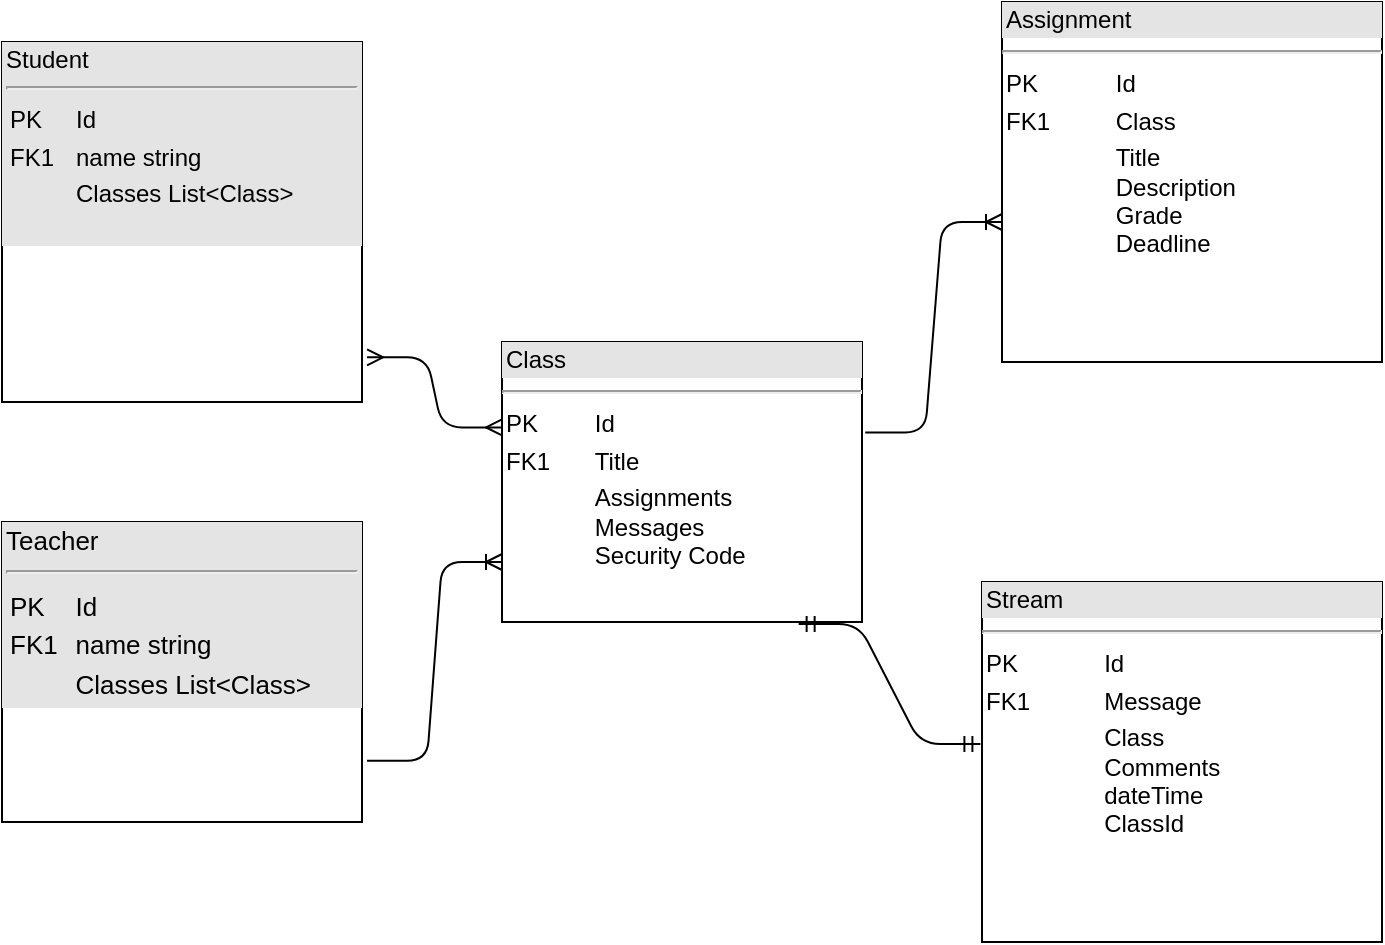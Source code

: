 <mxfile version="13.4.0" type="device"><diagram id="T1_T7wcodlaJBadoklLe" name="Page-1"><mxGraphModel dx="1185" dy="594" grid="1" gridSize="10" guides="1" tooltips="1" connect="1" arrows="1" fold="1" page="1" pageScale="1" pageWidth="850" pageHeight="1100" math="0" shadow="0"><root><mxCell id="0"/><mxCell id="1" parent="0"/><mxCell id="GEMGu7xo4VGQ8Z0suNr0-5" value="&lt;div style=&quot;box-sizing: border-box ; width: 100% ; background: #e4e4e4 ; padding: 2px&quot;&gt;Student&lt;hr&gt;&lt;table cellpadding=&quot;2&quot; cellspacing=&quot;0&quot; style=&quot;font-size: 1em ; width: 100%&quot;&gt;&lt;tbody&gt;&lt;tr&gt;&lt;td&gt;PK&lt;/td&gt;&lt;td&gt;Id&lt;/td&gt;&lt;/tr&gt;&lt;tr&gt;&lt;td&gt;FK1&lt;/td&gt;&lt;td&gt;name string&lt;/td&gt;&lt;/tr&gt;&lt;tr&gt;&lt;td&gt;&lt;/td&gt;&lt;td&gt;Classes List&amp;lt;Class&amp;gt;&lt;br&gt;&lt;br&gt;&lt;/td&gt;&lt;/tr&gt;&lt;/tbody&gt;&lt;/table&gt;&lt;/div&gt;" style="verticalAlign=top;align=left;overflow=fill;html=1;" vertex="1" parent="1"><mxGeometry x="100" y="110" width="180" height="180" as="geometry"/></mxCell><mxCell id="GEMGu7xo4VGQ8Z0suNr0-6" value="&lt;div style=&quot;box-sizing: border-box ; width: 100% ; background: rgb(228 , 228 , 228) ; padding: 2px ; font-size: 13px&quot;&gt;Teacher&lt;hr&gt;&lt;table cellpadding=&quot;2&quot; cellspacing=&quot;0&quot; style=&quot;font-size: 1em ; width: 100%&quot;&gt;&lt;tbody&gt;&lt;tr&gt;&lt;td&gt;PK&lt;/td&gt;&lt;td&gt;Id&lt;/td&gt;&lt;/tr&gt;&lt;tr&gt;&lt;td&gt;FK1&lt;/td&gt;&lt;td&gt;name string&lt;/td&gt;&lt;/tr&gt;&lt;tr&gt;&lt;td&gt;&lt;/td&gt;&lt;td&gt;Classes List&amp;lt;Class&amp;gt;&lt;/td&gt;&lt;/tr&gt;&lt;/tbody&gt;&lt;/table&gt;&lt;/div&gt;" style="verticalAlign=top;align=left;overflow=fill;html=1;" vertex="1" parent="1"><mxGeometry x="100" y="350" width="180" height="150" as="geometry"/></mxCell><mxCell id="GEMGu7xo4VGQ8Z0suNr0-7" value="&lt;div style=&quot;box-sizing: border-box ; width: 100% ; background: #e4e4e4 ; padding: 2px&quot;&gt;Class&lt;/div&gt;&lt;hr&gt;&lt;table style=&quot;width: 100% ; font-size: 1em&quot; cellpadding=&quot;2&quot; cellspacing=&quot;0&quot;&gt;&lt;tbody&gt;&lt;tr&gt;&lt;td&gt;PK&lt;/td&gt;&lt;td&gt;Id&lt;/td&gt;&lt;/tr&gt;&lt;tr&gt;&lt;td&gt;FK1&lt;/td&gt;&lt;td&gt;Title&lt;/td&gt;&lt;/tr&gt;&lt;tr&gt;&lt;td&gt;&lt;/td&gt;&lt;td&gt;Assignments&lt;br&gt;Messages&lt;br&gt;Security Code&lt;/td&gt;&lt;/tr&gt;&lt;/tbody&gt;&lt;/table&gt;" style="verticalAlign=top;align=left;overflow=fill;html=1;" vertex="1" parent="1"><mxGeometry x="350" y="260" width="180" height="140" as="geometry"/></mxCell><mxCell id="GEMGu7xo4VGQ8Z0suNr0-8" value="&lt;div style=&quot;box-sizing: border-box ; width: 100% ; background: #e4e4e4 ; padding: 2px&quot;&gt;Stream&lt;/div&gt;&lt;hr&gt;&lt;table style=&quot;width: 100% ; font-size: 1em&quot; cellpadding=&quot;2&quot; cellspacing=&quot;0&quot;&gt;&lt;tbody&gt;&lt;tr&gt;&lt;td&gt;PK&lt;/td&gt;&lt;td&gt;Id&lt;/td&gt;&lt;/tr&gt;&lt;tr&gt;&lt;td&gt;FK1&lt;/td&gt;&lt;td&gt;Message&lt;/td&gt;&lt;/tr&gt;&lt;tr&gt;&lt;td&gt;&lt;/td&gt;&lt;td&gt;Class&lt;br&gt;Comments&lt;br&gt;dateTime&lt;br&gt;ClassId&lt;/td&gt;&lt;/tr&gt;&lt;/tbody&gt;&lt;/table&gt;" style="verticalAlign=top;align=left;overflow=fill;html=1;" vertex="1" parent="1"><mxGeometry x="590" y="380" width="200" height="180" as="geometry"/></mxCell><mxCell id="GEMGu7xo4VGQ8Z0suNr0-9" value="&lt;div style=&quot;box-sizing: border-box ; width: 100% ; background: #e4e4e4 ; padding: 2px&quot;&gt;Assignment&lt;/div&gt;&lt;hr&gt;&lt;table style=&quot;width: 100% ; font-size: 1em&quot; cellpadding=&quot;2&quot; cellspacing=&quot;0&quot;&gt;&lt;tbody&gt;&lt;tr&gt;&lt;td&gt;PK&lt;/td&gt;&lt;td&gt;Id&lt;/td&gt;&lt;/tr&gt;&lt;tr&gt;&lt;td&gt;FK1&lt;/td&gt;&lt;td&gt;Class&lt;/td&gt;&lt;/tr&gt;&lt;tr&gt;&lt;td&gt;&lt;/td&gt;&lt;td&gt;Title&lt;br&gt;Description&lt;br&gt;Grade&lt;br&gt;Deadline&lt;/td&gt;&lt;/tr&gt;&lt;/tbody&gt;&lt;/table&gt;" style="verticalAlign=top;align=left;overflow=fill;html=1;" vertex="1" parent="1"><mxGeometry x="600" y="90" width="190" height="180" as="geometry"/></mxCell><mxCell id="GEMGu7xo4VGQ8Z0suNr0-14" value="" style="edgeStyle=entityRelationEdgeStyle;fontSize=12;html=1;endArrow=ERmany;startArrow=ERmany;exitX=1.014;exitY=0.876;exitDx=0;exitDy=0;exitPerimeter=0;entryX=0;entryY=0.305;entryDx=0;entryDy=0;entryPerimeter=0;" edge="1" parent="1" source="GEMGu7xo4VGQ8Z0suNr0-5" target="GEMGu7xo4VGQ8Z0suNr0-7"><mxGeometry width="100" height="100" relative="1" as="geometry"><mxPoint x="250" y="350" as="sourcePoint"/><mxPoint x="350" y="250" as="targetPoint"/></mxGeometry></mxCell><mxCell id="GEMGu7xo4VGQ8Z0suNr0-16" value="" style="edgeStyle=entityRelationEdgeStyle;fontSize=12;html=1;endArrow=ERoneToMany;exitX=1.014;exitY=0.796;exitDx=0;exitDy=0;exitPerimeter=0;" edge="1" parent="1" source="GEMGu7xo4VGQ8Z0suNr0-6"><mxGeometry width="100" height="100" relative="1" as="geometry"><mxPoint x="290" y="470" as="sourcePoint"/><mxPoint x="350" y="370" as="targetPoint"/></mxGeometry></mxCell><mxCell id="GEMGu7xo4VGQ8Z0suNr0-17" value="" style="edgeStyle=entityRelationEdgeStyle;fontSize=12;html=1;endArrow=ERoneToMany;exitX=1.009;exitY=0.323;exitDx=0;exitDy=0;exitPerimeter=0;" edge="1" parent="1" source="GEMGu7xo4VGQ8Z0suNr0-7"><mxGeometry width="100" height="100" relative="1" as="geometry"><mxPoint x="520" y="300" as="sourcePoint"/><mxPoint x="600" y="200" as="targetPoint"/></mxGeometry></mxCell><mxCell id="GEMGu7xo4VGQ8Z0suNr0-18" value="" style="edgeStyle=entityRelationEdgeStyle;fontSize=12;html=1;endArrow=ERmandOne;startArrow=ERmandOne;exitX=0.824;exitY=1.007;exitDx=0;exitDy=0;exitPerimeter=0;entryX=-0.004;entryY=0.45;entryDx=0;entryDy=0;entryPerimeter=0;" edge="1" parent="1" source="GEMGu7xo4VGQ8Z0suNr0-7" target="GEMGu7xo4VGQ8Z0suNr0-8"><mxGeometry width="100" height="100" relative="1" as="geometry"><mxPoint x="500" y="480" as="sourcePoint"/><mxPoint x="600" y="380" as="targetPoint"/></mxGeometry></mxCell></root></mxGraphModel></diagram></mxfile>